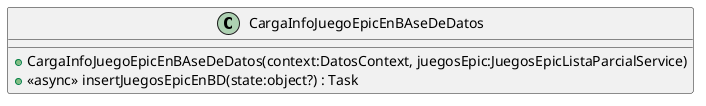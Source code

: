 @startuml
class CargaInfoJuegoEpicEnBAseDeDatos {
    + CargaInfoJuegoEpicEnBAseDeDatos(context:DatosContext, juegosEpic:JuegosEpicListaParcialService)
    + <<async>> insertJuegosEpicEnBD(state:object?) : Task
}
@enduml
